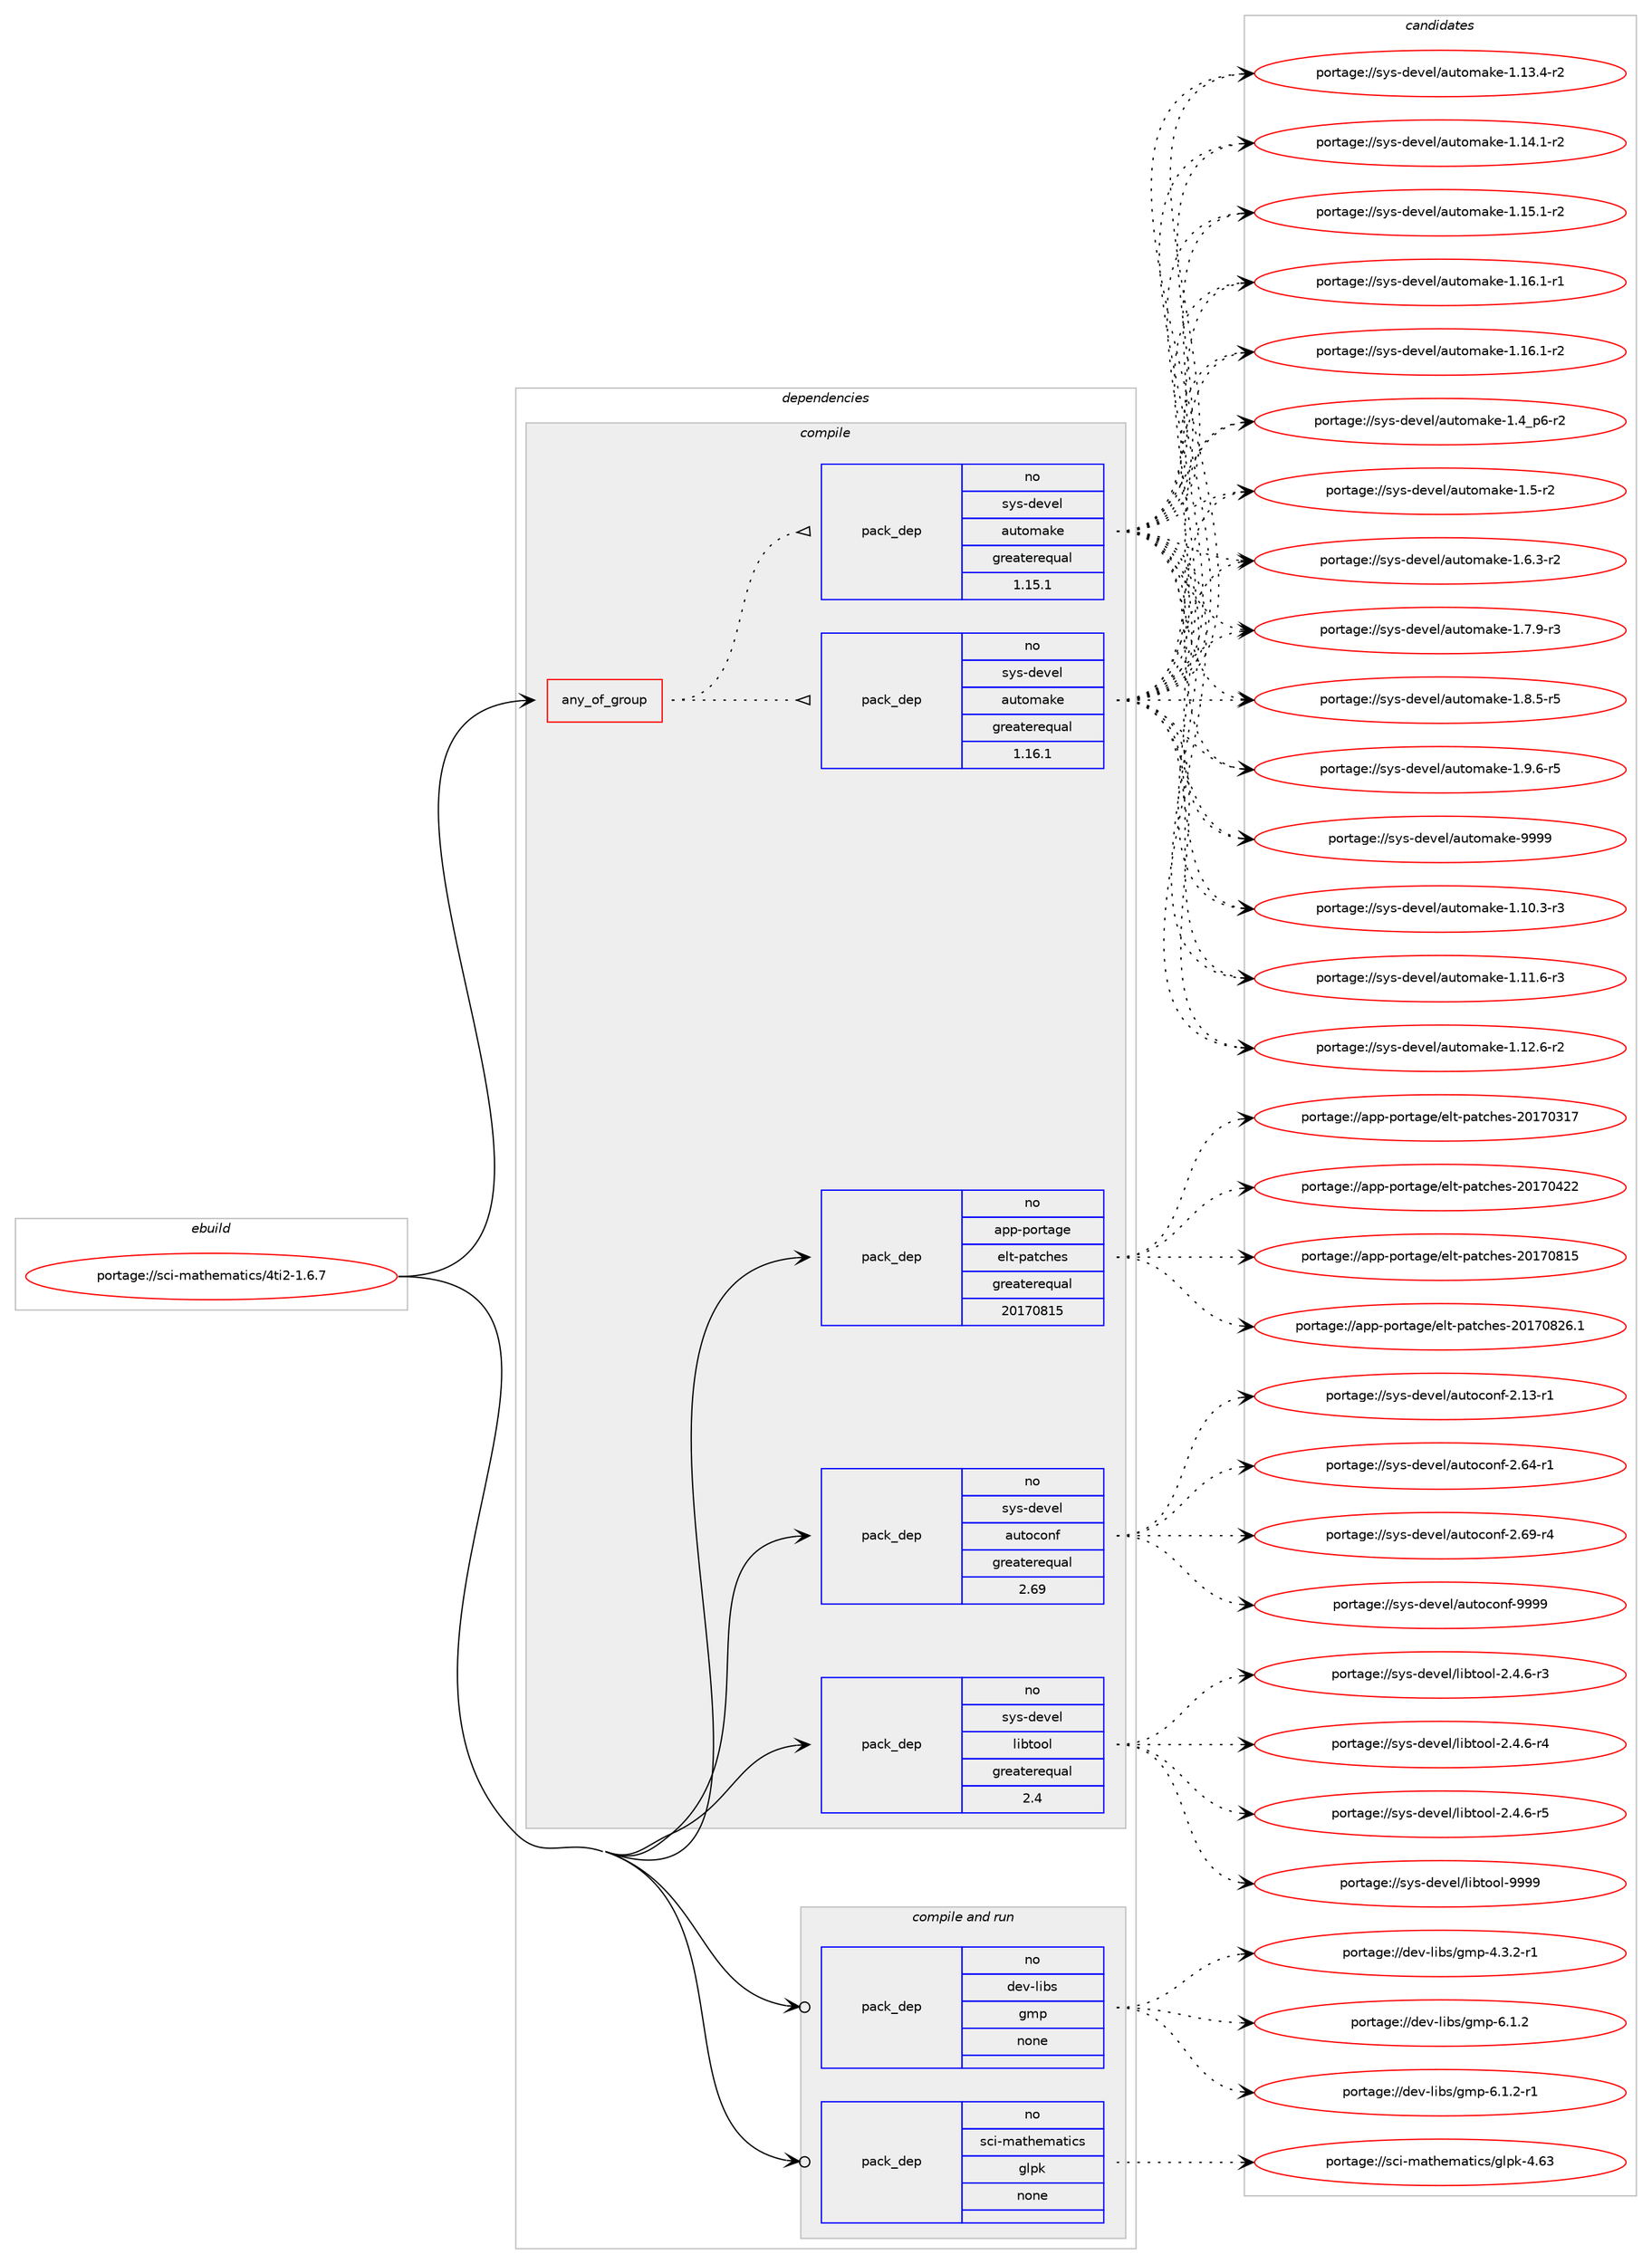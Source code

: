 digraph prolog {

# *************
# Graph options
# *************

newrank=true;
concentrate=true;
compound=true;
graph [rankdir=LR,fontname=Helvetica,fontsize=10,ranksep=1.5];#, ranksep=2.5, nodesep=0.2];
edge  [arrowhead=vee];
node  [fontname=Helvetica,fontsize=10];

# **********
# The ebuild
# **********

subgraph cluster_leftcol {
color=gray;
rank=same;
label=<<i>ebuild</i>>;
id [label="portage://sci-mathematics/4ti2-1.6.7", color=red, width=4, href="../sci-mathematics/4ti2-1.6.7.svg"];
}

# ****************
# The dependencies
# ****************

subgraph cluster_midcol {
color=gray;
label=<<i>dependencies</i>>;
subgraph cluster_compile {
fillcolor="#eeeeee";
style=filled;
label=<<i>compile</i>>;
subgraph any6483 {
dependency393743 [label=<<TABLE BORDER="0" CELLBORDER="1" CELLSPACING="0" CELLPADDING="4"><TR><TD CELLPADDING="10">any_of_group</TD></TR></TABLE>>, shape=none, color=red];subgraph pack289579 {
dependency393744 [label=<<TABLE BORDER="0" CELLBORDER="1" CELLSPACING="0" CELLPADDING="4" WIDTH="220"><TR><TD ROWSPAN="6" CELLPADDING="30">pack_dep</TD></TR><TR><TD WIDTH="110">no</TD></TR><TR><TD>sys-devel</TD></TR><TR><TD>automake</TD></TR><TR><TD>greaterequal</TD></TR><TR><TD>1.16.1</TD></TR></TABLE>>, shape=none, color=blue];
}
dependency393743:e -> dependency393744:w [weight=20,style="dotted",arrowhead="oinv"];
subgraph pack289580 {
dependency393745 [label=<<TABLE BORDER="0" CELLBORDER="1" CELLSPACING="0" CELLPADDING="4" WIDTH="220"><TR><TD ROWSPAN="6" CELLPADDING="30">pack_dep</TD></TR><TR><TD WIDTH="110">no</TD></TR><TR><TD>sys-devel</TD></TR><TR><TD>automake</TD></TR><TR><TD>greaterequal</TD></TR><TR><TD>1.15.1</TD></TR></TABLE>>, shape=none, color=blue];
}
dependency393743:e -> dependency393745:w [weight=20,style="dotted",arrowhead="oinv"];
}
id:e -> dependency393743:w [weight=20,style="solid",arrowhead="vee"];
subgraph pack289581 {
dependency393746 [label=<<TABLE BORDER="0" CELLBORDER="1" CELLSPACING="0" CELLPADDING="4" WIDTH="220"><TR><TD ROWSPAN="6" CELLPADDING="30">pack_dep</TD></TR><TR><TD WIDTH="110">no</TD></TR><TR><TD>app-portage</TD></TR><TR><TD>elt-patches</TD></TR><TR><TD>greaterequal</TD></TR><TR><TD>20170815</TD></TR></TABLE>>, shape=none, color=blue];
}
id:e -> dependency393746:w [weight=20,style="solid",arrowhead="vee"];
subgraph pack289582 {
dependency393747 [label=<<TABLE BORDER="0" CELLBORDER="1" CELLSPACING="0" CELLPADDING="4" WIDTH="220"><TR><TD ROWSPAN="6" CELLPADDING="30">pack_dep</TD></TR><TR><TD WIDTH="110">no</TD></TR><TR><TD>sys-devel</TD></TR><TR><TD>autoconf</TD></TR><TR><TD>greaterequal</TD></TR><TR><TD>2.69</TD></TR></TABLE>>, shape=none, color=blue];
}
id:e -> dependency393747:w [weight=20,style="solid",arrowhead="vee"];
subgraph pack289583 {
dependency393748 [label=<<TABLE BORDER="0" CELLBORDER="1" CELLSPACING="0" CELLPADDING="4" WIDTH="220"><TR><TD ROWSPAN="6" CELLPADDING="30">pack_dep</TD></TR><TR><TD WIDTH="110">no</TD></TR><TR><TD>sys-devel</TD></TR><TR><TD>libtool</TD></TR><TR><TD>greaterequal</TD></TR><TR><TD>2.4</TD></TR></TABLE>>, shape=none, color=blue];
}
id:e -> dependency393748:w [weight=20,style="solid",arrowhead="vee"];
}
subgraph cluster_compileandrun {
fillcolor="#eeeeee";
style=filled;
label=<<i>compile and run</i>>;
subgraph pack289584 {
dependency393749 [label=<<TABLE BORDER="0" CELLBORDER="1" CELLSPACING="0" CELLPADDING="4" WIDTH="220"><TR><TD ROWSPAN="6" CELLPADDING="30">pack_dep</TD></TR><TR><TD WIDTH="110">no</TD></TR><TR><TD>dev-libs</TD></TR><TR><TD>gmp</TD></TR><TR><TD>none</TD></TR><TR><TD></TD></TR></TABLE>>, shape=none, color=blue];
}
id:e -> dependency393749:w [weight=20,style="solid",arrowhead="odotvee"];
subgraph pack289585 {
dependency393750 [label=<<TABLE BORDER="0" CELLBORDER="1" CELLSPACING="0" CELLPADDING="4" WIDTH="220"><TR><TD ROWSPAN="6" CELLPADDING="30">pack_dep</TD></TR><TR><TD WIDTH="110">no</TD></TR><TR><TD>sci-mathematics</TD></TR><TR><TD>glpk</TD></TR><TR><TD>none</TD></TR><TR><TD></TD></TR></TABLE>>, shape=none, color=blue];
}
id:e -> dependency393750:w [weight=20,style="solid",arrowhead="odotvee"];
}
subgraph cluster_run {
fillcolor="#eeeeee";
style=filled;
label=<<i>run</i>>;
}
}

# **************
# The candidates
# **************

subgraph cluster_choices {
rank=same;
color=gray;
label=<<i>candidates</i>>;

subgraph choice289579 {
color=black;
nodesep=1;
choiceportage11512111545100101118101108479711711611110997107101454946494846514511451 [label="portage://sys-devel/automake-1.10.3-r3", color=red, width=4,href="../sys-devel/automake-1.10.3-r3.svg"];
choiceportage11512111545100101118101108479711711611110997107101454946494946544511451 [label="portage://sys-devel/automake-1.11.6-r3", color=red, width=4,href="../sys-devel/automake-1.11.6-r3.svg"];
choiceportage11512111545100101118101108479711711611110997107101454946495046544511450 [label="portage://sys-devel/automake-1.12.6-r2", color=red, width=4,href="../sys-devel/automake-1.12.6-r2.svg"];
choiceportage11512111545100101118101108479711711611110997107101454946495146524511450 [label="portage://sys-devel/automake-1.13.4-r2", color=red, width=4,href="../sys-devel/automake-1.13.4-r2.svg"];
choiceportage11512111545100101118101108479711711611110997107101454946495246494511450 [label="portage://sys-devel/automake-1.14.1-r2", color=red, width=4,href="../sys-devel/automake-1.14.1-r2.svg"];
choiceportage11512111545100101118101108479711711611110997107101454946495346494511450 [label="portage://sys-devel/automake-1.15.1-r2", color=red, width=4,href="../sys-devel/automake-1.15.1-r2.svg"];
choiceportage11512111545100101118101108479711711611110997107101454946495446494511449 [label="portage://sys-devel/automake-1.16.1-r1", color=red, width=4,href="../sys-devel/automake-1.16.1-r1.svg"];
choiceportage11512111545100101118101108479711711611110997107101454946495446494511450 [label="portage://sys-devel/automake-1.16.1-r2", color=red, width=4,href="../sys-devel/automake-1.16.1-r2.svg"];
choiceportage115121115451001011181011084797117116111109971071014549465295112544511450 [label="portage://sys-devel/automake-1.4_p6-r2", color=red, width=4,href="../sys-devel/automake-1.4_p6-r2.svg"];
choiceportage11512111545100101118101108479711711611110997107101454946534511450 [label="portage://sys-devel/automake-1.5-r2", color=red, width=4,href="../sys-devel/automake-1.5-r2.svg"];
choiceportage115121115451001011181011084797117116111109971071014549465446514511450 [label="portage://sys-devel/automake-1.6.3-r2", color=red, width=4,href="../sys-devel/automake-1.6.3-r2.svg"];
choiceportage115121115451001011181011084797117116111109971071014549465546574511451 [label="portage://sys-devel/automake-1.7.9-r3", color=red, width=4,href="../sys-devel/automake-1.7.9-r3.svg"];
choiceportage115121115451001011181011084797117116111109971071014549465646534511453 [label="portage://sys-devel/automake-1.8.5-r5", color=red, width=4,href="../sys-devel/automake-1.8.5-r5.svg"];
choiceportage115121115451001011181011084797117116111109971071014549465746544511453 [label="portage://sys-devel/automake-1.9.6-r5", color=red, width=4,href="../sys-devel/automake-1.9.6-r5.svg"];
choiceportage115121115451001011181011084797117116111109971071014557575757 [label="portage://sys-devel/automake-9999", color=red, width=4,href="../sys-devel/automake-9999.svg"];
dependency393744:e -> choiceportage11512111545100101118101108479711711611110997107101454946494846514511451:w [style=dotted,weight="100"];
dependency393744:e -> choiceportage11512111545100101118101108479711711611110997107101454946494946544511451:w [style=dotted,weight="100"];
dependency393744:e -> choiceportage11512111545100101118101108479711711611110997107101454946495046544511450:w [style=dotted,weight="100"];
dependency393744:e -> choiceportage11512111545100101118101108479711711611110997107101454946495146524511450:w [style=dotted,weight="100"];
dependency393744:e -> choiceportage11512111545100101118101108479711711611110997107101454946495246494511450:w [style=dotted,weight="100"];
dependency393744:e -> choiceportage11512111545100101118101108479711711611110997107101454946495346494511450:w [style=dotted,weight="100"];
dependency393744:e -> choiceportage11512111545100101118101108479711711611110997107101454946495446494511449:w [style=dotted,weight="100"];
dependency393744:e -> choiceportage11512111545100101118101108479711711611110997107101454946495446494511450:w [style=dotted,weight="100"];
dependency393744:e -> choiceportage115121115451001011181011084797117116111109971071014549465295112544511450:w [style=dotted,weight="100"];
dependency393744:e -> choiceportage11512111545100101118101108479711711611110997107101454946534511450:w [style=dotted,weight="100"];
dependency393744:e -> choiceportage115121115451001011181011084797117116111109971071014549465446514511450:w [style=dotted,weight="100"];
dependency393744:e -> choiceportage115121115451001011181011084797117116111109971071014549465546574511451:w [style=dotted,weight="100"];
dependency393744:e -> choiceportage115121115451001011181011084797117116111109971071014549465646534511453:w [style=dotted,weight="100"];
dependency393744:e -> choiceportage115121115451001011181011084797117116111109971071014549465746544511453:w [style=dotted,weight="100"];
dependency393744:e -> choiceportage115121115451001011181011084797117116111109971071014557575757:w [style=dotted,weight="100"];
}
subgraph choice289580 {
color=black;
nodesep=1;
choiceportage11512111545100101118101108479711711611110997107101454946494846514511451 [label="portage://sys-devel/automake-1.10.3-r3", color=red, width=4,href="../sys-devel/automake-1.10.3-r3.svg"];
choiceportage11512111545100101118101108479711711611110997107101454946494946544511451 [label="portage://sys-devel/automake-1.11.6-r3", color=red, width=4,href="../sys-devel/automake-1.11.6-r3.svg"];
choiceportage11512111545100101118101108479711711611110997107101454946495046544511450 [label="portage://sys-devel/automake-1.12.6-r2", color=red, width=4,href="../sys-devel/automake-1.12.6-r2.svg"];
choiceportage11512111545100101118101108479711711611110997107101454946495146524511450 [label="portage://sys-devel/automake-1.13.4-r2", color=red, width=4,href="../sys-devel/automake-1.13.4-r2.svg"];
choiceportage11512111545100101118101108479711711611110997107101454946495246494511450 [label="portage://sys-devel/automake-1.14.1-r2", color=red, width=4,href="../sys-devel/automake-1.14.1-r2.svg"];
choiceportage11512111545100101118101108479711711611110997107101454946495346494511450 [label="portage://sys-devel/automake-1.15.1-r2", color=red, width=4,href="../sys-devel/automake-1.15.1-r2.svg"];
choiceportage11512111545100101118101108479711711611110997107101454946495446494511449 [label="portage://sys-devel/automake-1.16.1-r1", color=red, width=4,href="../sys-devel/automake-1.16.1-r1.svg"];
choiceportage11512111545100101118101108479711711611110997107101454946495446494511450 [label="portage://sys-devel/automake-1.16.1-r2", color=red, width=4,href="../sys-devel/automake-1.16.1-r2.svg"];
choiceportage115121115451001011181011084797117116111109971071014549465295112544511450 [label="portage://sys-devel/automake-1.4_p6-r2", color=red, width=4,href="../sys-devel/automake-1.4_p6-r2.svg"];
choiceportage11512111545100101118101108479711711611110997107101454946534511450 [label="portage://sys-devel/automake-1.5-r2", color=red, width=4,href="../sys-devel/automake-1.5-r2.svg"];
choiceportage115121115451001011181011084797117116111109971071014549465446514511450 [label="portage://sys-devel/automake-1.6.3-r2", color=red, width=4,href="../sys-devel/automake-1.6.3-r2.svg"];
choiceportage115121115451001011181011084797117116111109971071014549465546574511451 [label="portage://sys-devel/automake-1.7.9-r3", color=red, width=4,href="../sys-devel/automake-1.7.9-r3.svg"];
choiceportage115121115451001011181011084797117116111109971071014549465646534511453 [label="portage://sys-devel/automake-1.8.5-r5", color=red, width=4,href="../sys-devel/automake-1.8.5-r5.svg"];
choiceportage115121115451001011181011084797117116111109971071014549465746544511453 [label="portage://sys-devel/automake-1.9.6-r5", color=red, width=4,href="../sys-devel/automake-1.9.6-r5.svg"];
choiceportage115121115451001011181011084797117116111109971071014557575757 [label="portage://sys-devel/automake-9999", color=red, width=4,href="../sys-devel/automake-9999.svg"];
dependency393745:e -> choiceportage11512111545100101118101108479711711611110997107101454946494846514511451:w [style=dotted,weight="100"];
dependency393745:e -> choiceportage11512111545100101118101108479711711611110997107101454946494946544511451:w [style=dotted,weight="100"];
dependency393745:e -> choiceportage11512111545100101118101108479711711611110997107101454946495046544511450:w [style=dotted,weight="100"];
dependency393745:e -> choiceportage11512111545100101118101108479711711611110997107101454946495146524511450:w [style=dotted,weight="100"];
dependency393745:e -> choiceportage11512111545100101118101108479711711611110997107101454946495246494511450:w [style=dotted,weight="100"];
dependency393745:e -> choiceportage11512111545100101118101108479711711611110997107101454946495346494511450:w [style=dotted,weight="100"];
dependency393745:e -> choiceportage11512111545100101118101108479711711611110997107101454946495446494511449:w [style=dotted,weight="100"];
dependency393745:e -> choiceportage11512111545100101118101108479711711611110997107101454946495446494511450:w [style=dotted,weight="100"];
dependency393745:e -> choiceportage115121115451001011181011084797117116111109971071014549465295112544511450:w [style=dotted,weight="100"];
dependency393745:e -> choiceportage11512111545100101118101108479711711611110997107101454946534511450:w [style=dotted,weight="100"];
dependency393745:e -> choiceportage115121115451001011181011084797117116111109971071014549465446514511450:w [style=dotted,weight="100"];
dependency393745:e -> choiceportage115121115451001011181011084797117116111109971071014549465546574511451:w [style=dotted,weight="100"];
dependency393745:e -> choiceportage115121115451001011181011084797117116111109971071014549465646534511453:w [style=dotted,weight="100"];
dependency393745:e -> choiceportage115121115451001011181011084797117116111109971071014549465746544511453:w [style=dotted,weight="100"];
dependency393745:e -> choiceportage115121115451001011181011084797117116111109971071014557575757:w [style=dotted,weight="100"];
}
subgraph choice289581 {
color=black;
nodesep=1;
choiceportage97112112451121111141169710310147101108116451129711699104101115455048495548514955 [label="portage://app-portage/elt-patches-20170317", color=red, width=4,href="../app-portage/elt-patches-20170317.svg"];
choiceportage97112112451121111141169710310147101108116451129711699104101115455048495548525050 [label="portage://app-portage/elt-patches-20170422", color=red, width=4,href="../app-portage/elt-patches-20170422.svg"];
choiceportage97112112451121111141169710310147101108116451129711699104101115455048495548564953 [label="portage://app-portage/elt-patches-20170815", color=red, width=4,href="../app-portage/elt-patches-20170815.svg"];
choiceportage971121124511211111411697103101471011081164511297116991041011154550484955485650544649 [label="portage://app-portage/elt-patches-20170826.1", color=red, width=4,href="../app-portage/elt-patches-20170826.1.svg"];
dependency393746:e -> choiceportage97112112451121111141169710310147101108116451129711699104101115455048495548514955:w [style=dotted,weight="100"];
dependency393746:e -> choiceportage97112112451121111141169710310147101108116451129711699104101115455048495548525050:w [style=dotted,weight="100"];
dependency393746:e -> choiceportage97112112451121111141169710310147101108116451129711699104101115455048495548564953:w [style=dotted,weight="100"];
dependency393746:e -> choiceportage971121124511211111411697103101471011081164511297116991041011154550484955485650544649:w [style=dotted,weight="100"];
}
subgraph choice289582 {
color=black;
nodesep=1;
choiceportage1151211154510010111810110847971171161119911111010245504649514511449 [label="portage://sys-devel/autoconf-2.13-r1", color=red, width=4,href="../sys-devel/autoconf-2.13-r1.svg"];
choiceportage1151211154510010111810110847971171161119911111010245504654524511449 [label="portage://sys-devel/autoconf-2.64-r1", color=red, width=4,href="../sys-devel/autoconf-2.64-r1.svg"];
choiceportage1151211154510010111810110847971171161119911111010245504654574511452 [label="portage://sys-devel/autoconf-2.69-r4", color=red, width=4,href="../sys-devel/autoconf-2.69-r4.svg"];
choiceportage115121115451001011181011084797117116111991111101024557575757 [label="portage://sys-devel/autoconf-9999", color=red, width=4,href="../sys-devel/autoconf-9999.svg"];
dependency393747:e -> choiceportage1151211154510010111810110847971171161119911111010245504649514511449:w [style=dotted,weight="100"];
dependency393747:e -> choiceportage1151211154510010111810110847971171161119911111010245504654524511449:w [style=dotted,weight="100"];
dependency393747:e -> choiceportage1151211154510010111810110847971171161119911111010245504654574511452:w [style=dotted,weight="100"];
dependency393747:e -> choiceportage115121115451001011181011084797117116111991111101024557575757:w [style=dotted,weight="100"];
}
subgraph choice289583 {
color=black;
nodesep=1;
choiceportage1151211154510010111810110847108105981161111111084550465246544511451 [label="portage://sys-devel/libtool-2.4.6-r3", color=red, width=4,href="../sys-devel/libtool-2.4.6-r3.svg"];
choiceportage1151211154510010111810110847108105981161111111084550465246544511452 [label="portage://sys-devel/libtool-2.4.6-r4", color=red, width=4,href="../sys-devel/libtool-2.4.6-r4.svg"];
choiceportage1151211154510010111810110847108105981161111111084550465246544511453 [label="portage://sys-devel/libtool-2.4.6-r5", color=red, width=4,href="../sys-devel/libtool-2.4.6-r5.svg"];
choiceportage1151211154510010111810110847108105981161111111084557575757 [label="portage://sys-devel/libtool-9999", color=red, width=4,href="../sys-devel/libtool-9999.svg"];
dependency393748:e -> choiceportage1151211154510010111810110847108105981161111111084550465246544511451:w [style=dotted,weight="100"];
dependency393748:e -> choiceportage1151211154510010111810110847108105981161111111084550465246544511452:w [style=dotted,weight="100"];
dependency393748:e -> choiceportage1151211154510010111810110847108105981161111111084550465246544511453:w [style=dotted,weight="100"];
dependency393748:e -> choiceportage1151211154510010111810110847108105981161111111084557575757:w [style=dotted,weight="100"];
}
subgraph choice289584 {
color=black;
nodesep=1;
choiceportage1001011184510810598115471031091124552465146504511449 [label="portage://dev-libs/gmp-4.3.2-r1", color=red, width=4,href="../dev-libs/gmp-4.3.2-r1.svg"];
choiceportage100101118451081059811547103109112455446494650 [label="portage://dev-libs/gmp-6.1.2", color=red, width=4,href="../dev-libs/gmp-6.1.2.svg"];
choiceportage1001011184510810598115471031091124554464946504511449 [label="portage://dev-libs/gmp-6.1.2-r1", color=red, width=4,href="../dev-libs/gmp-6.1.2-r1.svg"];
dependency393749:e -> choiceportage1001011184510810598115471031091124552465146504511449:w [style=dotted,weight="100"];
dependency393749:e -> choiceportage100101118451081059811547103109112455446494650:w [style=dotted,weight="100"];
dependency393749:e -> choiceportage1001011184510810598115471031091124554464946504511449:w [style=dotted,weight="100"];
}
subgraph choice289585 {
color=black;
nodesep=1;
choiceportage1159910545109971161041011099711610599115471031081121074552465451 [label="portage://sci-mathematics/glpk-4.63", color=red, width=4,href="../sci-mathematics/glpk-4.63.svg"];
dependency393750:e -> choiceportage1159910545109971161041011099711610599115471031081121074552465451:w [style=dotted,weight="100"];
}
}

}
